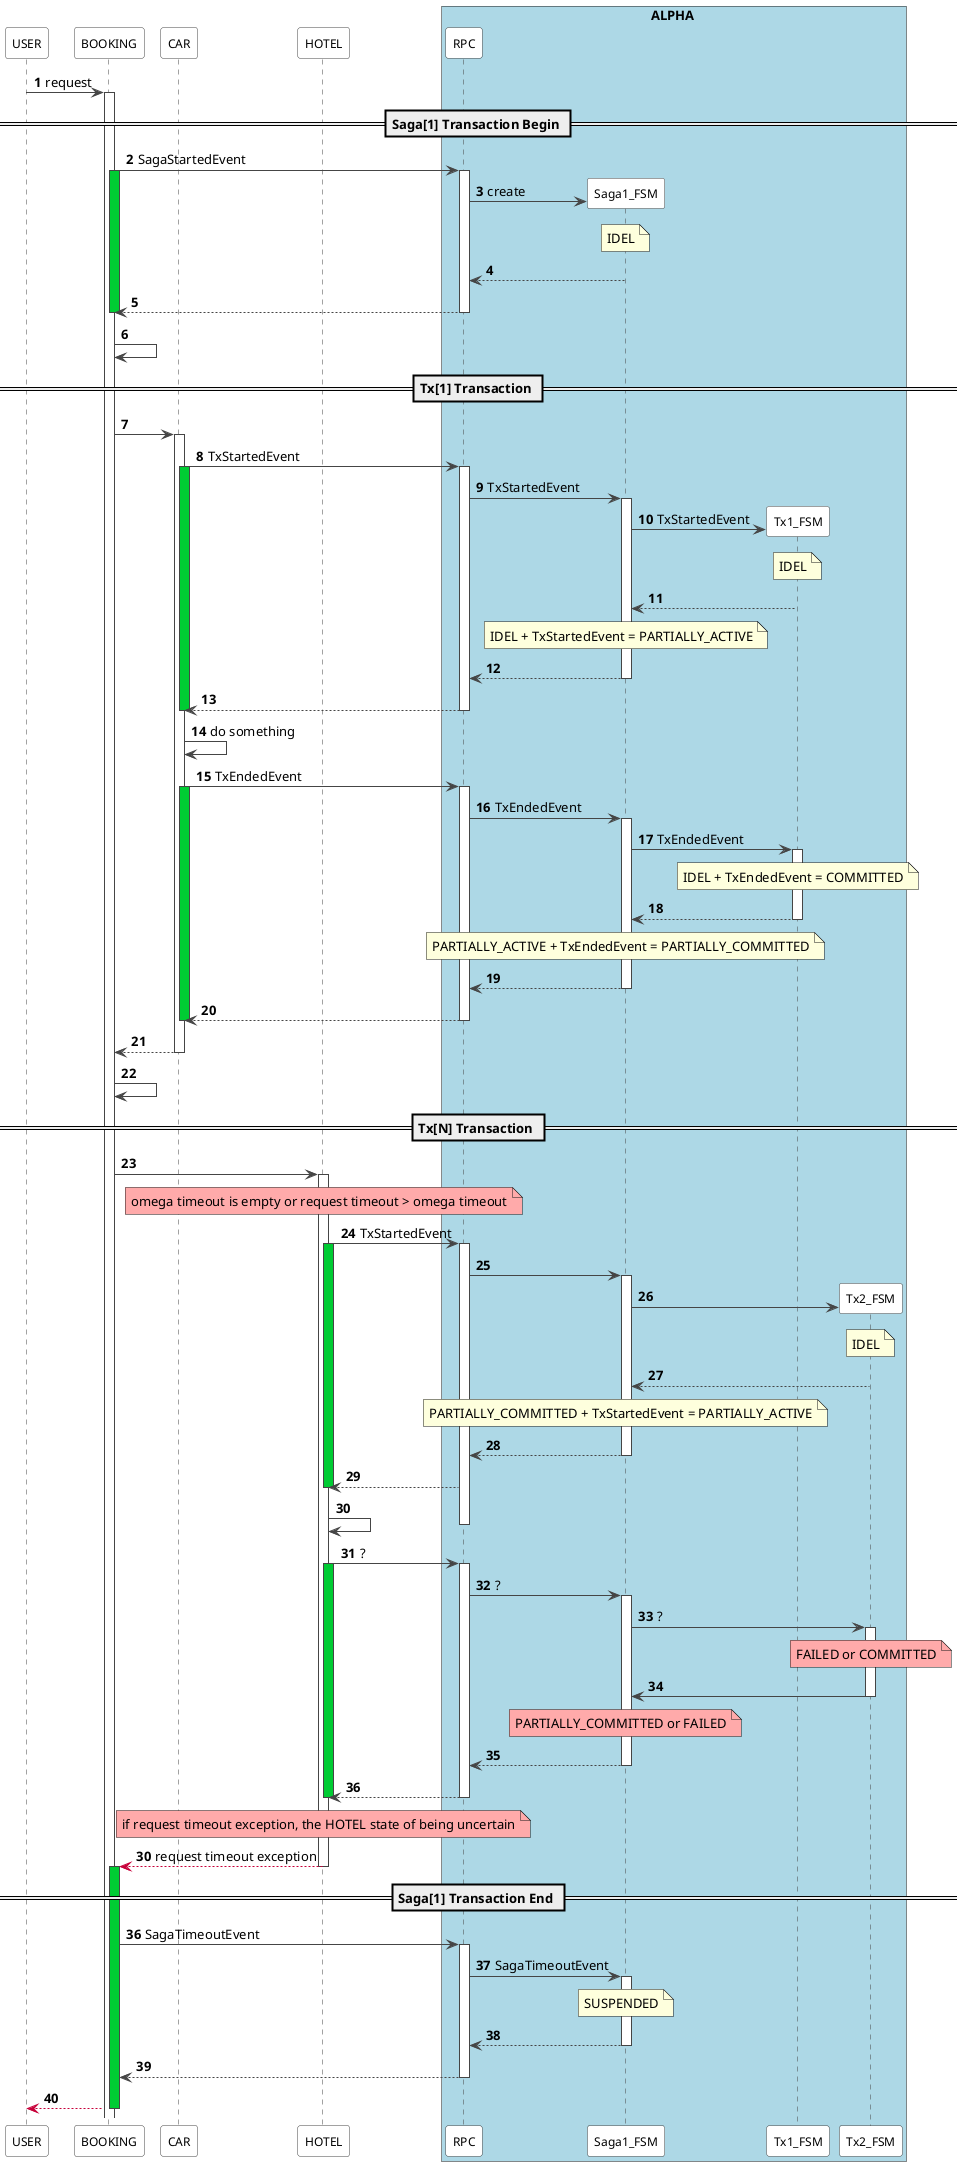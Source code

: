 @startuml

autonumber
skinparam sequence {
  ParticipantFontSize 12
  ParticipantBorderColor #454545
  ParticipantBackgroundColor White

  LifeLineBorderColor #454545
  ArrowColor #454545
}

participant USER order 1
participant BOOKING order 2
participant CAR order 3
participant HOTEL order 4
participant RPC order 5
participant Saga1_FSM order 6
participant Tx1_FSM order 7
participant Tx2_FSM order 7

box ALPHA #LightBlue
	participant RPC
	participant Saga1_FSM
	participant Tx1_FSM
	participant Tx2_FSM
end box

USER -> BOOKING: request
activate BOOKING

== Saga[1] Transaction Begin ==

BOOKING -> RPC : SagaStartedEvent
activate BOOKING #00CC33
activate RPC
create Saga1_FSM
RPC -> Saga1_FSM: create
note over of Saga1_FSM: IDEL
Saga1_FSM --> RPC
RPC --> BOOKING
deactivate BOOKING
deactivate RPC
BOOKING -> BOOKING

== Tx[1] Transaction ==

BOOKING -> CAR
activate CAR
CAR -> RPC : TxStartedEvent
activate CAR #00CC33
activate RPC
RPC -> Saga1_FSM: TxStartedEvent
activate Saga1_FSM
create Tx1_FSM
Saga1_FSM -> Tx1_FSM: TxStartedEvent
note over of Tx1_FSM: IDEL
Tx1_FSM --> Saga1_FSM
note over of Saga1_FSM: IDEL + TxStartedEvent = PARTIALLY_ACTIVE
Saga1_FSM --> RPC
deactivate Saga1_FSM
RPC --> CAR
deactivate CAR
deactivate RPC
CAR -> CAR: do something
CAR -> RPC : TxEndedEvent
activate CAR #00CC33
activate RPC
RPC -> Saga1_FSM: TxEndedEvent
activate Saga1_FSM
Saga1_FSM -> Tx1_FSM: TxEndedEvent
activate Tx1_FSM
note over of Tx1_FSM: IDEL + TxEndedEvent = COMMITTED
Tx1_FSM --> Saga1_FSM
deactivate Tx1_FSM
note over of Saga1_FSM: PARTIALLY_ACTIVE + TxEndedEvent = PARTIALLY_COMMITTED
Saga1_FSM --> RPC
deactivate Saga1_FSM
RPC --> CAR
deactivate CAR
deactivate RPC
CAR --> BOOKING
deactivate CAR
BOOKING -> BOOKING

== Tx[N] Transaction ==

BOOKING -> HOTEL
activate HOTEL
note over HOTEL #FFAAAA: omega timeout is empty or request timeout > omega timeout
HOTEL -> RPC : TxStartedEvent
activate HOTEL #00CC33
activate RPC
RPC -> Saga1_FSM
activate Saga1_FSM
create Tx2_FSM
Saga1_FSM -> Tx2_FSM
note over Tx2_FSM: IDEL
Tx2_FSM --> Saga1_FSM
note over of Saga1_FSM: PARTIALLY_COMMITTED + TxStartedEvent = PARTIALLY_ACTIVE
Saga1_FSM --> RPC
deactivate Saga1_FSM
RPC --> HOTEL
deactivate HOTEL
HOTEL -> HOTEL
deactivate RPC
HOTEL -> RPC : ?
activate HOTEL #00CC33
activate RPC
RPC -> Saga1_FSM: ?
activate Saga1_FSM
Saga1_FSM -> Tx2_FSM: ?
activate Tx2_FSM
note over Tx2_FSM #FFAAAA: FAILED or COMMITTED
Tx2_FSM -> Saga1_FSM
deactivate Tx2_FSM
note over Saga1_FSM #FFAAAA: PARTIALLY_COMMITTED or FAILED
Saga1_FSM --> RPC
deactivate Saga1_FSM
RPC --> HOTEL
deactivate RPC
deactivate HOTEL
note over HOTEL #FFAAAA : if request timeout exception, the HOTEL state of being uncertain
autonumber 30
HOTEL --[#C70039]> BOOKING : request timeout exception
deactivate HOTEL


== Saga[1] Transaction End ==

activate BOOKING #00CC33
autonumber 36
BOOKING -> RPC : SagaTimeoutEvent
activate RPC
RPC -> Saga1_FSM : SagaTimeoutEvent
activate Saga1_FSM
note over of Saga1_FSM: SUSPENDED
Saga1_FSM --> RPC
deactivate Saga1_FSM
RPC --> BOOKING
deactivate RPC
BOOKING --[#C70039]> USER
deactivate BOOKING

@enduml